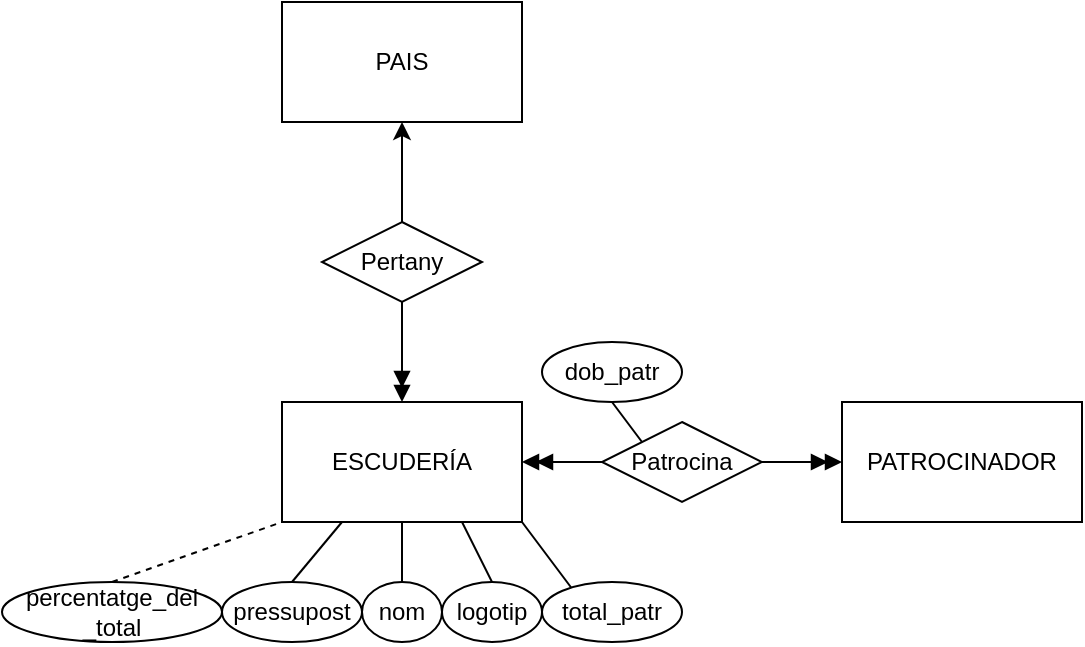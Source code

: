 <mxfile version="15.5.8" type="github">
  <diagram id="ZLh4_oyzpoWPXUUwP1M5" name="Page-1">
    <mxGraphModel dx="379" dy="229" grid="1" gridSize="10" guides="1" tooltips="1" connect="1" arrows="1" fold="1" page="1" pageScale="1" pageWidth="827" pageHeight="1169" math="0" shadow="0">
      <root>
        <mxCell id="0" />
        <mxCell id="1" parent="0" />
        <mxCell id="G_fPqYavjqKXH2ZwGwjU-1" value="ESCUDERÍA" style="rounded=0;whiteSpace=wrap;html=1;" vertex="1" parent="1">
          <mxGeometry x="200" y="310" width="120" height="60" as="geometry" />
        </mxCell>
        <mxCell id="G_fPqYavjqKXH2ZwGwjU-4" style="edgeStyle=orthogonalEdgeStyle;rounded=0;orthogonalLoop=1;jettySize=auto;html=1;entryX=1;entryY=0.5;entryDx=0;entryDy=0;endArrow=doubleBlock;endFill=1;" edge="1" parent="1" source="G_fPqYavjqKXH2ZwGwjU-2" target="G_fPqYavjqKXH2ZwGwjU-1">
          <mxGeometry relative="1" as="geometry" />
        </mxCell>
        <mxCell id="G_fPqYavjqKXH2ZwGwjU-5" style="edgeStyle=orthogonalEdgeStyle;rounded=0;orthogonalLoop=1;jettySize=auto;html=1;endArrow=doubleBlock;endFill=1;" edge="1" parent="1" source="G_fPqYavjqKXH2ZwGwjU-2" target="G_fPqYavjqKXH2ZwGwjU-3">
          <mxGeometry relative="1" as="geometry" />
        </mxCell>
        <mxCell id="G_fPqYavjqKXH2ZwGwjU-20" style="edgeStyle=none;rounded=0;orthogonalLoop=1;jettySize=auto;html=1;exitX=1;exitY=1;exitDx=0;exitDy=0;entryX=0.5;entryY=1;entryDx=0;entryDy=0;endArrow=none;endFill=0;" edge="1" parent="1" source="G_fPqYavjqKXH2ZwGwjU-1" target="G_fPqYavjqKXH2ZwGwjU-17">
          <mxGeometry relative="1" as="geometry" />
        </mxCell>
        <mxCell id="G_fPqYavjqKXH2ZwGwjU-21" style="edgeStyle=none;rounded=0;orthogonalLoop=1;jettySize=auto;html=1;exitX=0;exitY=0;exitDx=0;exitDy=0;entryX=0.5;entryY=1;entryDx=0;entryDy=0;endArrow=none;endFill=0;" edge="1" parent="1" source="G_fPqYavjqKXH2ZwGwjU-2" target="G_fPqYavjqKXH2ZwGwjU-18">
          <mxGeometry relative="1" as="geometry" />
        </mxCell>
        <mxCell id="G_fPqYavjqKXH2ZwGwjU-2" value="Patrocina" style="rhombus;whiteSpace=wrap;html=1;" vertex="1" parent="1">
          <mxGeometry x="360" y="320" width="80" height="40" as="geometry" />
        </mxCell>
        <mxCell id="G_fPqYavjqKXH2ZwGwjU-3" value="PATROCINADOR" style="rounded=0;whiteSpace=wrap;html=1;" vertex="1" parent="1">
          <mxGeometry x="480" y="310" width="120" height="60" as="geometry" />
        </mxCell>
        <mxCell id="G_fPqYavjqKXH2ZwGwjU-10" style="edgeStyle=orthogonalEdgeStyle;rounded=0;orthogonalLoop=1;jettySize=auto;html=1;exitX=0.5;exitY=0;exitDx=0;exitDy=0;endArrow=none;endFill=0;" edge="1" parent="1" source="G_fPqYavjqKXH2ZwGwjU-6" target="G_fPqYavjqKXH2ZwGwjU-1">
          <mxGeometry relative="1" as="geometry" />
        </mxCell>
        <mxCell id="G_fPqYavjqKXH2ZwGwjU-6" value="nom" style="ellipse;whiteSpace=wrap;html=1;" vertex="1" parent="1">
          <mxGeometry x="240" y="400" width="40" height="30" as="geometry" />
        </mxCell>
        <mxCell id="G_fPqYavjqKXH2ZwGwjU-12" style="edgeStyle=none;rounded=0;orthogonalLoop=1;jettySize=auto;html=1;exitX=0.5;exitY=0;exitDx=0;exitDy=0;entryX=0.25;entryY=1;entryDx=0;entryDy=0;endArrow=none;endFill=0;" edge="1" parent="1" source="G_fPqYavjqKXH2ZwGwjU-7" target="G_fPqYavjqKXH2ZwGwjU-1">
          <mxGeometry relative="1" as="geometry" />
        </mxCell>
        <mxCell id="G_fPqYavjqKXH2ZwGwjU-7" value="pressupost" style="ellipse;whiteSpace=wrap;html=1;" vertex="1" parent="1">
          <mxGeometry x="170" y="400" width="70" height="30" as="geometry" />
        </mxCell>
        <mxCell id="G_fPqYavjqKXH2ZwGwjU-11" style="rounded=0;orthogonalLoop=1;jettySize=auto;html=1;exitX=0.5;exitY=0;exitDx=0;exitDy=0;entryX=0.75;entryY=1;entryDx=0;entryDy=0;endArrow=none;endFill=0;" edge="1" parent="1" source="G_fPqYavjqKXH2ZwGwjU-8" target="G_fPqYavjqKXH2ZwGwjU-1">
          <mxGeometry relative="1" as="geometry" />
        </mxCell>
        <mxCell id="G_fPqYavjqKXH2ZwGwjU-8" value="logotip" style="ellipse;whiteSpace=wrap;html=1;" vertex="1" parent="1">
          <mxGeometry x="280" y="400" width="50" height="30" as="geometry" />
        </mxCell>
        <mxCell id="G_fPqYavjqKXH2ZwGwjU-15" style="edgeStyle=none;rounded=0;orthogonalLoop=1;jettySize=auto;html=1;exitX=0.5;exitY=1;exitDx=0;exitDy=0;entryX=0.5;entryY=0;entryDx=0;entryDy=0;endArrow=doubleBlock;endFill=1;" edge="1" parent="1" source="G_fPqYavjqKXH2ZwGwjU-13" target="G_fPqYavjqKXH2ZwGwjU-1">
          <mxGeometry relative="1" as="geometry" />
        </mxCell>
        <mxCell id="G_fPqYavjqKXH2ZwGwjU-16" style="edgeStyle=none;rounded=0;orthogonalLoop=1;jettySize=auto;html=1;exitX=0.5;exitY=0;exitDx=0;exitDy=0;entryX=0.5;entryY=1;entryDx=0;entryDy=0;endArrow=classic;endFill=1;" edge="1" parent="1" source="G_fPqYavjqKXH2ZwGwjU-13" target="G_fPqYavjqKXH2ZwGwjU-14">
          <mxGeometry relative="1" as="geometry" />
        </mxCell>
        <mxCell id="G_fPqYavjqKXH2ZwGwjU-13" value="Pertany" style="rhombus;whiteSpace=wrap;html=1;" vertex="1" parent="1">
          <mxGeometry x="220" y="220" width="80" height="40" as="geometry" />
        </mxCell>
        <mxCell id="G_fPqYavjqKXH2ZwGwjU-14" value="PAIS" style="rounded=0;whiteSpace=wrap;html=1;" vertex="1" parent="1">
          <mxGeometry x="200" y="110" width="120" height="60" as="geometry" />
        </mxCell>
        <mxCell id="G_fPqYavjqKXH2ZwGwjU-17" value="total_patr" style="ellipse;whiteSpace=wrap;html=1;" vertex="1" parent="1">
          <mxGeometry x="330" y="400" width="70" height="30" as="geometry" />
        </mxCell>
        <mxCell id="G_fPqYavjqKXH2ZwGwjU-18" value="dob_patr" style="ellipse;whiteSpace=wrap;html=1;" vertex="1" parent="1">
          <mxGeometry x="330" y="280" width="70" height="30" as="geometry" />
        </mxCell>
        <mxCell id="G_fPqYavjqKXH2ZwGwjU-26" style="edgeStyle=none;rounded=0;orthogonalLoop=1;jettySize=auto;html=1;exitX=0.5;exitY=0;exitDx=0;exitDy=0;entryX=0;entryY=1;entryDx=0;entryDy=0;endArrow=none;endFill=0;dashed=1;" edge="1" parent="1" source="G_fPqYavjqKXH2ZwGwjU-25" target="G_fPqYavjqKXH2ZwGwjU-1">
          <mxGeometry relative="1" as="geometry" />
        </mxCell>
        <mxCell id="G_fPqYavjqKXH2ZwGwjU-25" value="percentatge_del _total" style="ellipse;whiteSpace=wrap;html=1;" vertex="1" parent="1">
          <mxGeometry x="60" y="400" width="110" height="30" as="geometry" />
        </mxCell>
      </root>
    </mxGraphModel>
  </diagram>
</mxfile>
